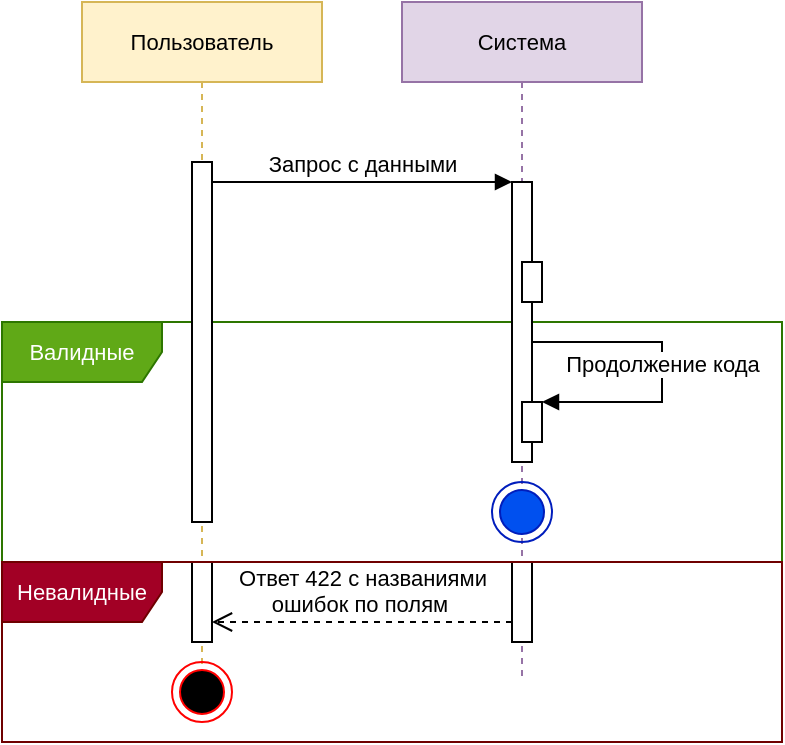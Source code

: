 <mxfile version="26.0.9" pages="3">
  <diagram name="Валидация" id="Vqh_MUvs2D1VB1xuiYGd">
    <mxGraphModel dx="998" dy="679" grid="1" gridSize="10" guides="1" tooltips="1" connect="1" arrows="1" fold="1" page="1" pageScale="1" pageWidth="827" pageHeight="1169" math="0" shadow="0">
      <root>
        <mxCell id="0" />
        <mxCell id="1" parent="0" />
        <mxCell id="5oXKe_CCSrCBE_VNLsPT-1" value="Пользователь" style="shape=umlLifeline;perimeter=lifelinePerimeter;whiteSpace=wrap;html=1;container=0;collapsible=0;recursiveResize=0;outlineConnect=0;labelBackgroundColor=none;strokeColor=#d6b656;fontFamily=Helvetica;fontSize=11;fillColor=#fff2cc;" parent="1" vertex="1">
          <mxGeometry x="80" y="40" width="120" height="340" as="geometry" />
        </mxCell>
        <mxCell id="5oXKe_CCSrCBE_VNLsPT-2" value="Валидные" style="shape=umlFrame;whiteSpace=wrap;html=1;labelBackgroundColor=none;strokeColor=#2D7600;fontFamily=Helvetica;fontSize=11;fillColor=#60a917;fontColor=#ffffff;width=80;height=30;" parent="1" vertex="1">
          <mxGeometry x="40" y="200" width="390" height="120" as="geometry" />
        </mxCell>
        <mxCell id="5oXKe_CCSrCBE_VNLsPT-5" value="Система" style="shape=umlLifeline;perimeter=lifelinePerimeter;whiteSpace=wrap;html=1;container=1;collapsible=0;recursiveResize=0;outlineConnect=0;labelBackgroundColor=none;strokeColor=#9673a6;fontFamily=Helvetica;fontSize=11;fillColor=#e1d5e7;" parent="1" vertex="1">
          <mxGeometry x="240" y="40" width="120" height="340" as="geometry" />
        </mxCell>
        <mxCell id="5oXKe_CCSrCBE_VNLsPT-6" value="" style="html=1;points=[];perimeter=orthogonalPerimeter;labelBackgroundColor=none;strokeColor=#000000;fontFamily=Helvetica;fontSize=11;fontColor=default;fillColor=default;" parent="5oXKe_CCSrCBE_VNLsPT-5" vertex="1">
          <mxGeometry x="55" y="90" width="10" height="140" as="geometry" />
        </mxCell>
        <mxCell id="5oXKe_CCSrCBE_VNLsPT-7" value="" style="html=1;points=[];perimeter=orthogonalPerimeter;labelBackgroundColor=none;fontFamily=Helvetica;fontSize=11;" parent="5oXKe_CCSrCBE_VNLsPT-5" vertex="1">
          <mxGeometry x="60" y="130" width="10" height="20" as="geometry" />
        </mxCell>
        <mxCell id="5oXKe_CCSrCBE_VNLsPT-8" value="" style="ellipse;html=1;shape=endState;labelBackgroundColor=none;fontFamily=Helvetica;fontSize=11;fillColor=#0050ef;fontColor=#ffffff;strokeColor=#001DBC;" parent="5oXKe_CCSrCBE_VNLsPT-5" vertex="1">
          <mxGeometry x="45" y="240" width="30" height="30" as="geometry" />
        </mxCell>
        <mxCell id="5oXKe_CCSrCBE_VNLsPT-9" value="" style="html=1;points=[];perimeter=orthogonalPerimeter;labelBackgroundColor=none;strokeColor=#000000;fontFamily=Helvetica;fontSize=11;fontColor=default;fillColor=default;" parent="5oXKe_CCSrCBE_VNLsPT-5" vertex="1">
          <mxGeometry x="60" y="200" width="10" height="20" as="geometry" />
        </mxCell>
        <mxCell id="5oXKe_CCSrCBE_VNLsPT-10" value="Запрос с данными" style="html=1;verticalAlign=bottom;endArrow=block;rounded=0;labelBackgroundColor=default;strokeColor=default;fontFamily=Helvetica;fontSize=11;fontColor=default;shape=connector;curved=0;" parent="1" source="5oXKe_CCSrCBE_VNLsPT-11" target="5oXKe_CCSrCBE_VNLsPT-6" edge="1">
          <mxGeometry x="0.003" width="80" relative="1" as="geometry">
            <mxPoint x="140" y="140" as="sourcePoint" />
            <mxPoint x="220" y="140" as="targetPoint" />
            <Array as="points">
              <mxPoint x="220" y="130" />
            </Array>
            <mxPoint as="offset" />
          </mxGeometry>
        </mxCell>
        <mxCell id="5oXKe_CCSrCBE_VNLsPT-11" value="" style="html=1;points=[];perimeter=orthogonalPerimeter;labelBackgroundColor=none;strokeColor=#000000;fontFamily=Helvetica;fontSize=11;fontColor=default;fillColor=default;" parent="1" vertex="1">
          <mxGeometry x="135" y="120" width="10" height="180" as="geometry" />
        </mxCell>
        <mxCell id="5oXKe_CCSrCBE_VNLsPT-12" value="" style="html=1;points=[];perimeter=orthogonalPerimeter;labelBackgroundColor=none;strokeColor=#000000;fontFamily=Helvetica;fontSize=11;fontColor=default;fillColor=default;" parent="1" vertex="1">
          <mxGeometry x="135" y="320" width="10" height="40" as="geometry" />
        </mxCell>
        <mxCell id="5oXKe_CCSrCBE_VNLsPT-13" value="" style="html=1;points=[];perimeter=orthogonalPerimeter;labelBackgroundColor=none;strokeColor=#000000;fontFamily=Helvetica;fontSize=11;fontColor=default;fillColor=default;" parent="1" vertex="1">
          <mxGeometry x="295" y="320" width="10" height="40" as="geometry" />
        </mxCell>
        <mxCell id="5oXKe_CCSrCBE_VNLsPT-14" value="Невалидные" style="shape=umlFrame;whiteSpace=wrap;html=1;labelBackgroundColor=none;strokeColor=#6F0000;fontFamily=Helvetica;fontSize=11;fillColor=#a20025;fontColor=#ffffff;width=80;height=30;" parent="1" vertex="1">
          <mxGeometry x="40" y="320" width="390" height="90" as="geometry" />
        </mxCell>
        <mxCell id="5oXKe_CCSrCBE_VNLsPT-15" value="" style="ellipse;html=1;shape=endState;fillColor=#000000;strokeColor=#ff0000;labelBackgroundColor=none;fontFamily=Helvetica;fontSize=11;fontColor=default;" parent="1" vertex="1">
          <mxGeometry x="125" y="370" width="30" height="30" as="geometry" />
        </mxCell>
        <mxCell id="5oXKe_CCSrCBE_VNLsPT-16" value="Ответ 422 с названиями&lt;br&gt;ошибок по полям&amp;nbsp;" style="html=1;verticalAlign=bottom;endArrow=open;dashed=1;endSize=8;rounded=0;labelBackgroundColor=default;strokeColor=default;fontFamily=Helvetica;fontSize=11;fontColor=default;shape=connector;curved=0;" parent="1" source="5oXKe_CCSrCBE_VNLsPT-13" target="5oXKe_CCSrCBE_VNLsPT-12" edge="1">
          <mxGeometry x="0.002" relative="1" as="geometry">
            <mxPoint x="250" y="370" as="sourcePoint" />
            <mxPoint x="150" y="370" as="targetPoint" />
            <Array as="points">
              <mxPoint x="220" y="350" />
            </Array>
            <mxPoint as="offset" />
          </mxGeometry>
        </mxCell>
        <mxCell id="5oXKe_CCSrCBE_VNLsPT-17" value="Продолжение кода" style="html=1;verticalAlign=bottom;endArrow=block;rounded=0;labelBackgroundColor=default;strokeColor=default;fontFamily=Helvetica;fontSize=11;fontColor=default;shape=connector;curved=0;" parent="1" edge="1">
          <mxGeometry x="0.097" width="80" relative="1" as="geometry">
            <mxPoint x="305" y="210" as="sourcePoint" />
            <mxPoint x="310" y="240" as="targetPoint" />
            <Array as="points">
              <mxPoint x="370" y="210" />
              <mxPoint x="370" y="240" />
              <mxPoint x="340" y="240" />
            </Array>
            <mxPoint as="offset" />
          </mxGeometry>
        </mxCell>
      </root>
    </mxGraphModel>
  </diagram>
  <diagram id="IxZX7h-QHn2WcSFjt5X0" name="Проверка прав">
    <mxGraphModel dx="1098" dy="988" grid="1" gridSize="10" guides="1" tooltips="1" connect="1" arrows="1" fold="1" page="1" pageScale="1" pageWidth="827" pageHeight="1169" math="0" shadow="0">
      <root>
        <mxCell id="0" />
        <mxCell id="1" parent="0" />
        <mxCell id="7Wd-ILPb2VZfcQmPoHO3-1" value="Токен есть" style="shape=umlFrame;whiteSpace=wrap;html=1;labelBackgroundColor=none;strokeColor=#2D7600;fontFamily=Helvetica;fontSize=11;fillColor=#60a917;fontColor=#ffffff;width=80;height=27;movable=1;resizable=1;rotatable=1;deletable=1;editable=1;locked=0;connectable=1;" vertex="1" parent="1">
          <mxGeometry x="20" y="213" width="660" height="227" as="geometry" />
        </mxCell>
        <mxCell id="7Wd-ILPb2VZfcQmPoHO3-2" value="Найден по токену" style="shape=umlFrame;whiteSpace=wrap;html=1;labelBackgroundColor=none;strokeColor=#2D7600;fontFamily=Helvetica;fontSize=11;fillColor=#60a917;fontColor=#ffffff;width=80;height=27;" vertex="1" parent="1">
          <mxGeometry x="30" y="250" width="640" height="90" as="geometry" />
        </mxCell>
        <mxCell id="7Wd-ILPb2VZfcQmPoHO3-3" value="Пользователь" style="shape=umlLifeline;perimeter=lifelinePerimeter;whiteSpace=wrap;html=1;container=1;collapsible=0;recursiveResize=0;outlineConnect=0;labelBackgroundColor=none;strokeColor=#d6b656;fontFamily=Helvetica;fontSize=11;fillColor=#fff2cc;" vertex="1" parent="1">
          <mxGeometry x="80" y="40" width="120" height="490" as="geometry" />
        </mxCell>
        <mxCell id="7Wd-ILPb2VZfcQmPoHO3-4" value="" style="html=1;points=[];perimeter=orthogonalPerimeter;labelBackgroundColor=none;strokeColor=#000000;fontFamily=Helvetica;fontSize=11;fontColor=default;fillColor=default;" vertex="1" parent="7Wd-ILPb2VZfcQmPoHO3-3">
          <mxGeometry x="55" y="80" width="10" height="220" as="geometry" />
        </mxCell>
        <mxCell id="7Wd-ILPb2VZfcQmPoHO3-5" value="" style="html=1;points=[];perimeter=orthogonalPerimeter;labelBackgroundColor=none;strokeColor=#000000;fontFamily=Helvetica;fontSize=11;fontColor=default;fillColor=default;" vertex="1" parent="1">
          <mxGeometry x="135" y="440" width="10" height="40" as="geometry" />
        </mxCell>
        <mxCell id="7Wd-ILPb2VZfcQmPoHO3-6" value="Не найден по токену" style="shape=umlFrame;whiteSpace=wrap;html=1;labelBackgroundColor=none;strokeColor=#6F0000;fontFamily=Helvetica;fontSize=11;fillColor=#a20025;fontColor=#ffffff;width=80;height=27;" vertex="1" parent="1">
          <mxGeometry x="30" y="340" width="640" height="90" as="geometry" />
        </mxCell>
        <mxCell id="7Wd-ILPb2VZfcQmPoHO3-7" value="Токена нет" style="shape=umlFrame;whiteSpace=wrap;html=1;labelBackgroundColor=none;strokeColor=#6F0000;fontFamily=Helvetica;fontSize=11;fillColor=#a20025;fontColor=#ffffff;width=80;height=30;movable=1;resizable=1;rotatable=1;deletable=1;editable=1;locked=0;connectable=1;" vertex="1" parent="1">
          <mxGeometry x="20" y="440" width="660" height="90" as="geometry" />
        </mxCell>
        <mxCell id="7Wd-ILPb2VZfcQmPoHO3-8" value="Система" style="shape=umlLifeline;perimeter=lifelinePerimeter;whiteSpace=wrap;html=1;container=1;collapsible=0;recursiveResize=0;outlineConnect=0;labelBackgroundColor=none;strokeColor=#9673a6;fontFamily=Helvetica;fontSize=11;fillColor=#e1d5e7;" vertex="1" parent="1">
          <mxGeometry x="240" y="40" width="120" height="490" as="geometry" />
        </mxCell>
        <mxCell id="7Wd-ILPb2VZfcQmPoHO3-9" value="Проверка наличие &lt;br&gt;Bearer токена" style="html=1;verticalAlign=bottom;endArrow=block;rounded=0;labelBackgroundColor=default;strokeColor=default;fontFamily=Helvetica;fontSize=11;fontColor=default;shape=connector;curved=0;" edge="1" parent="7Wd-ILPb2VZfcQmPoHO3-8" source="7Wd-ILPb2VZfcQmPoHO3-10" target="7Wd-ILPb2VZfcQmPoHO3-11">
          <mxGeometry x="0.097" width="80" relative="1" as="geometry">
            <mxPoint x="64" y="110" as="sourcePoint" />
            <mxPoint x="130" y="150" as="targetPoint" />
            <Array as="points">
              <mxPoint x="130" y="100" />
              <mxPoint x="130" y="130" />
              <mxPoint x="100" y="130" />
            </Array>
            <mxPoint as="offset" />
          </mxGeometry>
        </mxCell>
        <mxCell id="7Wd-ILPb2VZfcQmPoHO3-10" value="" style="html=1;points=[];perimeter=orthogonalPerimeter;labelBackgroundColor=none;strokeColor=#000000;fontFamily=Helvetica;fontSize=11;fontColor=default;fillColor=default;" vertex="1" parent="7Wd-ILPb2VZfcQmPoHO3-8">
          <mxGeometry x="55" y="90" width="10" height="160" as="geometry" />
        </mxCell>
        <mxCell id="7Wd-ILPb2VZfcQmPoHO3-11" value="" style="html=1;points=[];perimeter=orthogonalPerimeter;labelBackgroundColor=none;strokeColor=#000000;fontFamily=Helvetica;fontSize=11;fontColor=default;fillColor=default;" vertex="1" parent="7Wd-ILPb2VZfcQmPoHO3-8">
          <mxGeometry x="60" y="130" width="10" height="20" as="geometry" />
        </mxCell>
        <mxCell id="7Wd-ILPb2VZfcQmPoHO3-12" value="Продолжение запроса&lt;div&gt;со вложенным юзером&lt;/div&gt;" style="html=1;verticalAlign=bottom;endArrow=open;dashed=1;endSize=8;rounded=0;labelBackgroundColor=default;strokeColor=default;fontFamily=Helvetica;fontSize=11;fontColor=default;shape=connector;curved=0;" edge="1" parent="7Wd-ILPb2VZfcQmPoHO3-8" target="7Wd-ILPb2VZfcQmPoHO3-10">
          <mxGeometry x="0.002" relative="1" as="geometry">
            <mxPoint x="215" y="240" as="sourcePoint" />
            <mxPoint x="70" y="240" as="targetPoint" />
            <Array as="points" />
            <mxPoint as="offset" />
          </mxGeometry>
        </mxCell>
        <mxCell id="7Wd-ILPb2VZfcQmPoHO3-13" value="" style="ellipse;html=1;shape=endState;labelBackgroundColor=none;fontFamily=Helvetica;fontSize=11;fillColor=#e3c800;fontColor=#000000;strokeColor=#B09500;" vertex="1" parent="7Wd-ILPb2VZfcQmPoHO3-8">
          <mxGeometry x="45" y="260" width="30" height="30" as="geometry" />
        </mxCell>
        <mxCell id="7Wd-ILPb2VZfcQmPoHO3-14" value="" style="html=1;points=[];perimeter=orthogonalPerimeter;labelBackgroundColor=none;strokeColor=#000000;fontFamily=Helvetica;fontSize=11;fontColor=default;fillColor=default;" vertex="1" parent="1">
          <mxGeometry x="295" y="440" width="10" height="40" as="geometry" />
        </mxCell>
        <mxCell id="7Wd-ILPb2VZfcQmPoHO3-15" value="Запрос к защищённой &lt;br&gt;авторизацией функции" style="html=1;verticalAlign=bottom;endArrow=block;rounded=0;labelBackgroundColor=default;strokeColor=default;fontFamily=Helvetica;fontSize=11;fontColor=default;shape=connector;curved=0;" edge="1" parent="1" source="7Wd-ILPb2VZfcQmPoHO3-4" target="7Wd-ILPb2VZfcQmPoHO3-10">
          <mxGeometry x="0.003" width="80" relative="1" as="geometry">
            <mxPoint x="140" y="140" as="sourcePoint" />
            <mxPoint x="220" y="140" as="targetPoint" />
            <Array as="points">
              <mxPoint x="220" y="130" />
            </Array>
            <mxPoint as="offset" />
          </mxGeometry>
        </mxCell>
        <mxCell id="7Wd-ILPb2VZfcQmPoHO3-16" value="Компонент аунтификации" style="shape=umlLifeline;perimeter=lifelinePerimeter;whiteSpace=wrap;html=1;container=1;collapsible=0;recursiveResize=0;outlineConnect=0;labelBackgroundColor=none;strokeColor=#d79b00;fontFamily=Helvetica;fontSize=11;fillColor=#ffe6cc;" vertex="1" parent="1">
          <mxGeometry x="400" y="40" width="120" height="490" as="geometry" />
        </mxCell>
        <mxCell id="7Wd-ILPb2VZfcQmPoHO3-17" value="" style="html=1;points=[];perimeter=orthogonalPerimeter;labelBackgroundColor=none;strokeColor=#000000;fontFamily=Helvetica;fontSize=11;fontColor=default;fillColor=default;" vertex="1" parent="7Wd-ILPb2VZfcQmPoHO3-16">
          <mxGeometry x="55" y="190.75" width="10" height="59.25" as="geometry" />
        </mxCell>
        <mxCell id="7Wd-ILPb2VZfcQmPoHO3-18" value="Отправка данных" style="html=1;verticalAlign=bottom;endArrow=block;rounded=0;labelBackgroundColor=default;strokeColor=default;fontFamily=Helvetica;fontSize=11;fontColor=default;shape=connector;curved=0;" edge="1" parent="7Wd-ILPb2VZfcQmPoHO3-16">
          <mxGeometry x="0.003" width="80" relative="1" as="geometry">
            <mxPoint x="-95" y="190" as="sourcePoint" />
            <mxPoint x="55" y="190" as="targetPoint" />
            <Array as="points">
              <mxPoint x="-20" y="190" />
            </Array>
            <mxPoint as="offset" />
          </mxGeometry>
        </mxCell>
        <mxCell id="7Wd-ILPb2VZfcQmPoHO3-19" value="База данных" style="shape=umlLifeline;perimeter=lifelinePerimeter;whiteSpace=wrap;html=1;container=1;collapsible=0;recursiveResize=0;outlineConnect=0;labelBackgroundColor=none;strokeColor=#82b366;fontFamily=Helvetica;fontSize=11;fillColor=#d5e8d4;" vertex="1" parent="1">
          <mxGeometry x="560" y="40" width="120" height="490" as="geometry" />
        </mxCell>
        <mxCell id="7Wd-ILPb2VZfcQmPoHO3-20" value="" style="html=1;points=[];perimeter=orthogonalPerimeter;labelBackgroundColor=none;strokeColor=#000000;fontFamily=Helvetica;fontSize=11;fontColor=default;fillColor=default;" vertex="1" parent="7Wd-ILPb2VZfcQmPoHO3-19">
          <mxGeometry x="55" y="200" width="10" height="40" as="geometry" />
        </mxCell>
        <mxCell id="7Wd-ILPb2VZfcQmPoHO3-21" value="Поиск по токену" style="html=1;verticalAlign=bottom;endArrow=block;rounded=0;labelBackgroundColor=default;strokeColor=default;fontFamily=Helvetica;fontSize=11;fontColor=default;shape=connector;curved=0;" edge="1" parent="1">
          <mxGeometry x="0.003" width="80" relative="1" as="geometry">
            <mxPoint x="465" y="240" as="sourcePoint" />
            <mxPoint x="615" y="240" as="targetPoint" />
            <Array as="points" />
            <mxPoint as="offset" />
          </mxGeometry>
        </mxCell>
        <mxCell id="7Wd-ILPb2VZfcQmPoHO3-22" value="Ответ 401" style="html=1;verticalAlign=bottom;endArrow=open;dashed=1;endSize=8;rounded=0;labelBackgroundColor=default;strokeColor=default;fontFamily=Helvetica;fontSize=11;fontColor=default;shape=connector;curved=0;" edge="1" parent="1" source="7Wd-ILPb2VZfcQmPoHO3-14" target="7Wd-ILPb2VZfcQmPoHO3-5">
          <mxGeometry relative="1" as="geometry">
            <mxPoint x="250" y="490" as="sourcePoint" />
            <mxPoint x="150" y="490" as="targetPoint" />
            <Array as="points">
              <mxPoint x="220" y="470" />
            </Array>
            <mxPoint as="offset" />
          </mxGeometry>
        </mxCell>
        <mxCell id="7Wd-ILPb2VZfcQmPoHO3-23" value="" style="html=1;verticalAlign=bottom;endArrow=open;dashed=1;endSize=8;rounded=0;labelBackgroundColor=default;strokeColor=default;fontFamily=Helvetica;fontSize=11;fontColor=default;shape=connector;curved=0;" edge="1" parent="1">
          <mxGeometry x="0.002" relative="1" as="geometry">
            <mxPoint x="613" y="270" as="sourcePoint" />
            <mxPoint x="465" y="270" as="targetPoint" />
            <Array as="points">
              <mxPoint x="518" y="270" />
              <mxPoint x="498" y="270" />
            </Array>
            <mxPoint as="offset" />
          </mxGeometry>
        </mxCell>
        <mxCell id="7Wd-ILPb2VZfcQmPoHO3-24" value="Возвращение пользователя" style="edgeLabel;html=1;align=center;verticalAlign=middle;resizable=0;points=[];fontFamily=Helvetica;fontSize=11;fontColor=default;labelBackgroundColor=default;" vertex="1" connectable="0" parent="7Wd-ILPb2VZfcQmPoHO3-23">
          <mxGeometry x="-0.095" relative="1" as="geometry">
            <mxPoint x="-6" y="-10" as="offset" />
          </mxGeometry>
        </mxCell>
        <mxCell id="7Wd-ILPb2VZfcQmPoHO3-25" value="" style="ellipse;html=1;shape=endState;fillColor=#000000;strokeColor=#ff0000;labelBackgroundColor=none;fontFamily=Helvetica;fontSize=11;fontColor=default;direction=south;" vertex="1" parent="1">
          <mxGeometry x="125" y="390" width="30" height="30" as="geometry" />
        </mxCell>
        <mxCell id="7Wd-ILPb2VZfcQmPoHO3-26" value="" style="html=1;points=[];perimeter=orthogonalPerimeter;labelBackgroundColor=none;strokeColor=#000000;fontFamily=Helvetica;fontSize=11;fontColor=default;fillColor=default;" vertex="1" parent="1">
          <mxGeometry x="615" y="340" width="10" height="30" as="geometry" />
        </mxCell>
        <mxCell id="7Wd-ILPb2VZfcQmPoHO3-27" value="" style="html=1;verticalAlign=bottom;endArrow=open;dashed=1;endSize=8;rounded=0;labelBackgroundColor=default;strokeColor=default;fontFamily=Helvetica;fontSize=11;fontColor=default;shape=connector;curved=0;" edge="1" parent="1">
          <mxGeometry x="0.002" relative="1" as="geometry">
            <mxPoint x="615" y="358" as="sourcePoint" />
            <mxPoint x="467" y="358" as="targetPoint" />
            <Array as="points">
              <mxPoint x="520" y="358" />
              <mxPoint x="500" y="358" />
            </Array>
            <mxPoint as="offset" />
          </mxGeometry>
        </mxCell>
        <mxCell id="7Wd-ILPb2VZfcQmPoHO3-28" value="null" style="edgeLabel;html=1;align=center;verticalAlign=middle;resizable=0;points=[];fontFamily=Helvetica;fontSize=11;fontColor=default;labelBackgroundColor=default;" vertex="1" connectable="0" parent="7Wd-ILPb2VZfcQmPoHO3-27">
          <mxGeometry x="-0.095" relative="1" as="geometry">
            <mxPoint x="-6" y="-10" as="offset" />
          </mxGeometry>
        </mxCell>
        <mxCell id="7Wd-ILPb2VZfcQmPoHO3-29" value="" style="html=1;points=[];perimeter=orthogonalPerimeter;labelBackgroundColor=none;strokeColor=#000000;fontFamily=Helvetica;fontSize=11;fontColor=default;fillColor=default;" vertex="1" parent="1">
          <mxGeometry x="455" y="340" width="10" height="40" as="geometry" />
        </mxCell>
        <mxCell id="7Wd-ILPb2VZfcQmPoHO3-30" value="Ответ 401&amp;nbsp;" style="html=1;verticalAlign=bottom;endArrow=open;dashed=1;endSize=8;rounded=0;labelBackgroundColor=default;strokeColor=default;fontFamily=Helvetica;fontSize=11;fontColor=default;shape=connector;curved=0;" edge="1" parent="1">
          <mxGeometry x="0.002" relative="1" as="geometry">
            <mxPoint x="455" y="369.31" as="sourcePoint" />
            <mxPoint x="145" y="369.31" as="targetPoint" />
            <Array as="points">
              <mxPoint x="340" y="369.31" />
            </Array>
            <mxPoint as="offset" />
          </mxGeometry>
        </mxCell>
        <mxCell id="7Wd-ILPb2VZfcQmPoHO3-31" value="" style="html=1;points=[];perimeter=orthogonalPerimeter;labelBackgroundColor=none;strokeColor=#000000;fontFamily=Helvetica;fontSize=11;fontColor=default;fillColor=default;" vertex="1" parent="1">
          <mxGeometry x="135" y="340" width="10" height="40" as="geometry" />
        </mxCell>
        <mxCell id="7Wd-ILPb2VZfcQmPoHO3-32" value="" style="endArrow=none;dashed=1;html=1;rounded=0;labelBackgroundColor=default;strokeColor=#d6b656;fontFamily=Helvetica;fontSize=11;fontColor=default;shape=connector;curved=0;fillColor=#fff2cc;" edge="1" parent="1" target="7Wd-ILPb2VZfcQmPoHO3-33">
          <mxGeometry width="50" height="50" relative="1" as="geometry">
            <mxPoint x="140" y="500" as="sourcePoint" />
            <mxPoint x="139.66" y="440" as="targetPoint" />
            <Array as="points" />
          </mxGeometry>
        </mxCell>
        <mxCell id="7Wd-ILPb2VZfcQmPoHO3-33" value="" style="ellipse;html=1;shape=endState;fillColor=#000000;strokeColor=#ff0000;labelBackgroundColor=none;fontFamily=Helvetica;fontSize=11;fontColor=default;" vertex="1" parent="1">
          <mxGeometry x="125" y="490" width="30" height="30" as="geometry" />
        </mxCell>
      </root>
    </mxGraphModel>
  </diagram>
  <diagram id="G0N6VY-PHp-y-nLNpehV" name="Поиск по ИД">
    <mxGraphModel dx="1098" dy="820" grid="1" gridSize="10" guides="1" tooltips="1" connect="1" arrows="1" fold="1" page="1" pageScale="1" pageWidth="827" pageHeight="1169" math="0" shadow="0">
      <root>
        <mxCell id="0" />
        <mxCell id="1" parent="0" />
        <mxCell id="aKm-PS3vYs3-1l-53oCg-1" value="Пользователь" style="shape=umlLifeline;perimeter=lifelinePerimeter;whiteSpace=wrap;html=1;container=0;collapsible=0;recursiveResize=0;outlineConnect=0;labelBackgroundColor=none;strokeColor=#d6b656;fontFamily=Helvetica;fontSize=11;fillColor=#fff2cc;" parent="1" vertex="1">
          <mxGeometry x="80" y="40" width="120" height="340" as="geometry" />
        </mxCell>
        <mxCell id="aKm-PS3vYs3-1l-53oCg-2" value="Найдено" style="shape=umlFrame;whiteSpace=wrap;html=1;labelBackgroundColor=none;strokeColor=#2D7600;fontFamily=Helvetica;fontSize=11;fillColor=#60a917;fontColor=#ffffff;width=80;height=30;" parent="1" vertex="1">
          <mxGeometry x="40" y="170" width="480" height="150" as="geometry" />
        </mxCell>
        <mxCell id="aKm-PS3vYs3-1l-53oCg-5" value="Система" style="shape=umlLifeline;perimeter=lifelinePerimeter;whiteSpace=wrap;html=1;container=1;collapsible=0;recursiveResize=0;outlineConnect=0;labelBackgroundColor=none;strokeColor=#9673a6;fontFamily=Helvetica;fontSize=11;fillColor=#e1d5e7;" parent="1" vertex="1">
          <mxGeometry x="240" y="40" width="120" height="340" as="geometry" />
        </mxCell>
        <mxCell id="aKm-PS3vYs3-1l-53oCg-6" value="" style="html=1;points=[];perimeter=orthogonalPerimeter;labelBackgroundColor=none;strokeColor=#000000;fontFamily=Helvetica;fontSize=11;fontColor=default;fillColor=default;" parent="aKm-PS3vYs3-1l-53oCg-5" vertex="1">
          <mxGeometry x="55" y="90" width="10" height="140" as="geometry" />
        </mxCell>
        <mxCell id="aKm-PS3vYs3-1l-53oCg-8" value="" style="ellipse;html=1;shape=endState;labelBackgroundColor=none;fontFamily=Helvetica;fontSize=11;fillColor=#66CC00;fontColor=#ffffff;strokeColor=#488F00;" parent="aKm-PS3vYs3-1l-53oCg-5" vertex="1">
          <mxGeometry x="45" y="240" width="30" height="30" as="geometry" />
        </mxCell>
        <mxCell id="aKm-PS3vYs3-1l-53oCg-9" value="" style="html=1;points=[];perimeter=orthogonalPerimeter;labelBackgroundColor=none;strokeColor=#000000;fontFamily=Helvetica;fontSize=11;fontColor=default;fillColor=default;" parent="aKm-PS3vYs3-1l-53oCg-5" vertex="1">
          <mxGeometry x="60" y="200" width="10" height="20" as="geometry" />
        </mxCell>
        <mxCell id="aKm-PS3vYs3-1l-53oCg-10" value="Запрос по id" style="html=1;verticalAlign=bottom;endArrow=block;rounded=0;labelBackgroundColor=default;strokeColor=default;fontFamily=Helvetica;fontSize=11;fontColor=default;shape=connector;curved=0;" parent="1" source="aKm-PS3vYs3-1l-53oCg-11" target="aKm-PS3vYs3-1l-53oCg-6" edge="1">
          <mxGeometry x="0.003" width="80" relative="1" as="geometry">
            <mxPoint x="140" y="140" as="sourcePoint" />
            <mxPoint x="220" y="140" as="targetPoint" />
            <Array as="points">
              <mxPoint x="220" y="130" />
            </Array>
            <mxPoint as="offset" />
          </mxGeometry>
        </mxCell>
        <mxCell id="aKm-PS3vYs3-1l-53oCg-11" value="" style="html=1;points=[];perimeter=orthogonalPerimeter;labelBackgroundColor=none;strokeColor=#000000;fontFamily=Helvetica;fontSize=11;fontColor=default;fillColor=default;" parent="1" vertex="1">
          <mxGeometry x="135" y="120" width="10" height="180" as="geometry" />
        </mxCell>
        <mxCell id="aKm-PS3vYs3-1l-53oCg-12" value="" style="html=1;points=[];perimeter=orthogonalPerimeter;labelBackgroundColor=none;strokeColor=#000000;fontFamily=Helvetica;fontSize=11;fontColor=default;fillColor=default;" parent="1" vertex="1">
          <mxGeometry x="135" y="320" width="10" height="40" as="geometry" />
        </mxCell>
        <mxCell id="aKm-PS3vYs3-1l-53oCg-13" value="" style="html=1;points=[];perimeter=orthogonalPerimeter;labelBackgroundColor=none;strokeColor=#000000;fontFamily=Helvetica;fontSize=11;fontColor=default;fillColor=default;" parent="1" vertex="1">
          <mxGeometry x="295" y="320" width="10" height="40" as="geometry" />
        </mxCell>
        <mxCell id="aKm-PS3vYs3-1l-53oCg-14" value="Не найдено" style="shape=umlFrame;whiteSpace=wrap;html=1;labelBackgroundColor=none;strokeColor=#6F0000;fontFamily=Helvetica;fontSize=11;fillColor=#a20025;fontColor=#ffffff;width=80;height=30;" parent="1" vertex="1">
          <mxGeometry x="40" y="320" width="480" height="90" as="geometry" />
        </mxCell>
        <mxCell id="aKm-PS3vYs3-1l-53oCg-15" value="" style="ellipse;html=1;shape=endState;fillColor=#000000;strokeColor=#ff0000;labelBackgroundColor=none;fontFamily=Helvetica;fontSize=11;fontColor=default;" parent="1" vertex="1">
          <mxGeometry x="125" y="370" width="30" height="30" as="geometry" />
        </mxCell>
        <mxCell id="aKm-PS3vYs3-1l-53oCg-16" value="Ответ 404" style="html=1;verticalAlign=bottom;endArrow=open;dashed=1;endSize=8;rounded=0;labelBackgroundColor=default;strokeColor=default;fontFamily=Helvetica;fontSize=11;fontColor=default;shape=connector;curved=0;" parent="1" source="aKm-PS3vYs3-1l-53oCg-13" target="aKm-PS3vYs3-1l-53oCg-12" edge="1">
          <mxGeometry x="0.002" relative="1" as="geometry">
            <mxPoint x="250" y="370" as="sourcePoint" />
            <mxPoint x="150" y="370" as="targetPoint" />
            <Array as="points">
              <mxPoint x="220" y="350" />
            </Array>
            <mxPoint as="offset" />
          </mxGeometry>
        </mxCell>
        <mxCell id="aKm-PS3vYs3-1l-53oCg-17" value="Продолжение кода" style="html=1;verticalAlign=bottom;endArrow=block;rounded=0;labelBackgroundColor=default;strokeColor=default;fontFamily=Helvetica;fontSize=11;fontColor=default;shape=connector;curved=0;" parent="1" edge="1">
          <mxGeometry x="0.097" width="80" relative="1" as="geometry">
            <mxPoint x="305" y="210" as="sourcePoint" />
            <mxPoint x="310" y="240" as="targetPoint" />
            <Array as="points">
              <mxPoint x="370" y="210" />
              <mxPoint x="370" y="240" />
              <mxPoint x="340" y="240" />
            </Array>
            <mxPoint as="offset" />
          </mxGeometry>
        </mxCell>
        <mxCell id="Sjyi0HbrV4v00ALSYWAK-1" value="База данных" style="shape=umlLifeline;perimeter=lifelinePerimeter;whiteSpace=wrap;html=1;container=1;collapsible=0;recursiveResize=0;outlineConnect=0;labelBackgroundColor=none;strokeColor=#82b366;fontFamily=Helvetica;fontSize=11;fillColor=#d5e8d4;" parent="1" vertex="1">
          <mxGeometry x="400" y="40" width="120" height="340" as="geometry" />
        </mxCell>
        <mxCell id="Sjyi0HbrV4v00ALSYWAK-2" value="" style="html=1;points=[];perimeter=orthogonalPerimeter;labelBackgroundColor=none;strokeColor=#000000;fontFamily=Helvetica;fontSize=11;fontColor=default;fillColor=default;" parent="Sjyi0HbrV4v00ALSYWAK-1" vertex="1">
          <mxGeometry x="55" y="200" width="10" height="40" as="geometry" />
        </mxCell>
        <mxCell id="Sjyi0HbrV4v00ALSYWAK-3" value="" style="html=1;points=[];perimeter=orthogonalPerimeter;labelBackgroundColor=none;strokeColor=#000000;fontFamily=Helvetica;fontSize=11;fontColor=default;fillColor=default;" parent="Sjyi0HbrV4v00ALSYWAK-1" vertex="1">
          <mxGeometry x="55" y="110" width="10" height="130" as="geometry" />
        </mxCell>
        <mxCell id="Sjyi0HbrV4v00ALSYWAK-4" value="Поиск по id" style="html=1;verticalAlign=bottom;endArrow=block;rounded=0;labelBackgroundColor=default;strokeColor=default;fontFamily=Helvetica;fontSize=11;fontColor=default;shape=connector;curved=0;" parent="Sjyi0HbrV4v00ALSYWAK-1" edge="1">
          <mxGeometry x="0.003" width="80" relative="1" as="geometry">
            <mxPoint x="-95" y="110" as="sourcePoint" />
            <mxPoint x="55" y="110" as="targetPoint" />
            <Array as="points">
              <mxPoint x="-20" y="110" />
            </Array>
            <mxPoint as="offset" />
          </mxGeometry>
        </mxCell>
        <mxCell id="6KkFYtrSiGe6VcQ9dp5e-1" value="" style="html=1;points=[];perimeter=orthogonalPerimeter;labelBackgroundColor=none;strokeColor=#000000;fontFamily=Helvetica;fontSize=11;fontColor=default;fillColor=default;" parent="Sjyi0HbrV4v00ALSYWAK-1" vertex="1">
          <mxGeometry x="55" y="280" width="10" height="30" as="geometry" />
        </mxCell>
        <mxCell id="Sjyi0HbrV4v00ALSYWAK-5" value="return" style="html=1;verticalAlign=bottom;endArrow=open;dashed=1;endSize=8;rounded=0;labelBackgroundColor=default;strokeColor=default;fontFamily=Helvetica;fontSize=11;fontColor=default;shape=connector;curved=0;" parent="1" edge="1">
          <mxGeometry x="0.002" relative="1" as="geometry">
            <mxPoint x="455" y="190" as="sourcePoint" />
            <mxPoint x="305" y="190" as="targetPoint" />
            <Array as="points">
              <mxPoint x="380" y="190" />
            </Array>
            <mxPoint as="offset" />
          </mxGeometry>
        </mxCell>
        <mxCell id="6KkFYtrSiGe6VcQ9dp5e-2" value="null" style="html=1;verticalAlign=bottom;endArrow=open;dashed=1;endSize=8;rounded=0;labelBackgroundColor=default;strokeColor=default;fontFamily=Helvetica;fontSize=11;fontColor=default;shape=connector;curved=0;" parent="1" edge="1">
          <mxGeometry x="0.002" relative="1" as="geometry">
            <mxPoint x="455" y="339.8" as="sourcePoint" />
            <mxPoint x="305" y="339.8" as="targetPoint" />
            <Array as="points">
              <mxPoint x="380" y="339.8" />
            </Array>
            <mxPoint as="offset" />
          </mxGeometry>
        </mxCell>
      </root>
    </mxGraphModel>
  </diagram>
</mxfile>
